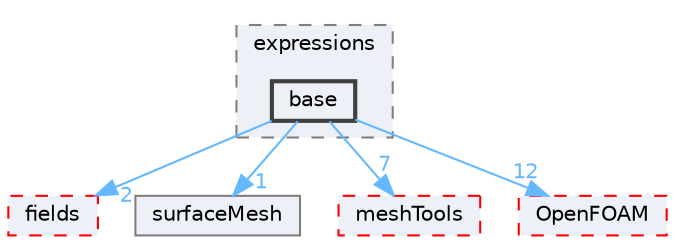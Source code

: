 digraph "src/finiteVolume/expressions/base"
{
 // LATEX_PDF_SIZE
  bgcolor="transparent";
  edge [fontname=Helvetica,fontsize=10,labelfontname=Helvetica,labelfontsize=10];
  node [fontname=Helvetica,fontsize=10,shape=box,height=0.2,width=0.4];
  compound=true
  subgraph clusterdir_f31eeeddb3b7313615d9fc5a30556efd {
    graph [ bgcolor="#edf0f7", pencolor="grey50", label="expressions", fontname=Helvetica,fontsize=10 style="filled,dashed", URL="dir_f31eeeddb3b7313615d9fc5a30556efd.html",tooltip=""]
  dir_ceaa76c844d1e3fb89058c70cb569b5f [label="base", fillcolor="#edf0f7", color="grey25", style="filled,bold", URL="dir_ceaa76c844d1e3fb89058c70cb569b5f.html",tooltip=""];
  }
  dir_25ab4a83a983f7bb7a38b7f63bb141b7 [label="fields", fillcolor="#edf0f7", color="red", style="filled,dashed", URL="dir_25ab4a83a983f7bb7a38b7f63bb141b7.html",tooltip=""];
  dir_fdafd3b59310328ee40a940c9419d4db [label="surfaceMesh", fillcolor="#edf0f7", color="grey50", style="filled", URL="dir_fdafd3b59310328ee40a940c9419d4db.html",tooltip=""];
  dir_ae30ad0bef50cf391b24c614251bb9fd [label="meshTools", fillcolor="#edf0f7", color="red", style="filled,dashed", URL="dir_ae30ad0bef50cf391b24c614251bb9fd.html",tooltip=""];
  dir_c5473ff19b20e6ec4dfe5c310b3778a8 [label="OpenFOAM", fillcolor="#edf0f7", color="red", style="filled,dashed", URL="dir_c5473ff19b20e6ec4dfe5c310b3778a8.html",tooltip=""];
  dir_ceaa76c844d1e3fb89058c70cb569b5f->dir_25ab4a83a983f7bb7a38b7f63bb141b7 [headlabel="2", labeldistance=1.5 headhref="dir_000194_001332.html" href="dir_000194_001332.html" color="steelblue1" fontcolor="steelblue1"];
  dir_ceaa76c844d1e3fb89058c70cb569b5f->dir_ae30ad0bef50cf391b24c614251bb9fd [headlabel="7", labeldistance=1.5 headhref="dir_000194_002382.html" href="dir_000194_002382.html" color="steelblue1" fontcolor="steelblue1"];
  dir_ceaa76c844d1e3fb89058c70cb569b5f->dir_c5473ff19b20e6ec4dfe5c310b3778a8 [headlabel="12", labeldistance=1.5 headhref="dir_000194_002695.html" href="dir_000194_002695.html" color="steelblue1" fontcolor="steelblue1"];
  dir_ceaa76c844d1e3fb89058c70cb569b5f->dir_fdafd3b59310328ee40a940c9419d4db [headlabel="1", labeldistance=1.5 headhref="dir_000194_003854.html" href="dir_000194_003854.html" color="steelblue1" fontcolor="steelblue1"];
}
